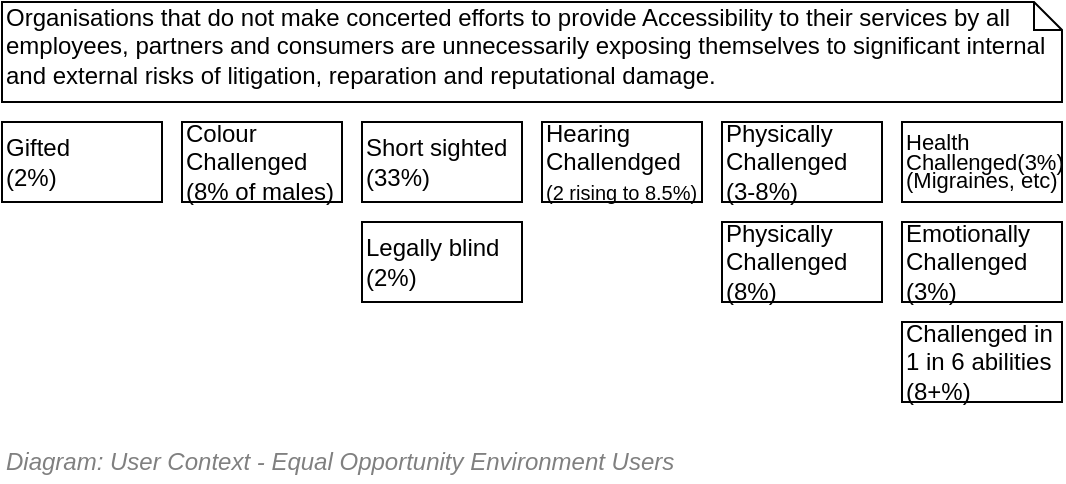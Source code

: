 <mxfile compressed="false" version="20.3.0" type="device">
  <diagram id="kvb9as4zQGwwhHGjdHcz" name="User Context/Disability User Context">
    <mxGraphModel dx="782" dy="549" grid="1" gridSize="10" guides="1" tooltips="1" connect="1" arrows="1" fold="1" page="1" pageScale="1" pageWidth="850" pageHeight="1100" math="0" shadow="0">
      <root>
        <mxCell id="27UipYXswoLUbLAqlHNw-0" />
        <mxCell id="27UipYXswoLUbLAqlHNw-1" value="Diagram" parent="27UipYXswoLUbLAqlHNw-0" />
        <UserObject label="Gifted&lt;br&gt;(2%)" link="https://edition.cnn.com/2008/HEALTH/family/08/27/gifted.kids/index.html" id="27UipYXswoLUbLAqlHNw-2">
          <mxCell style="rounded=0;whiteSpace=wrap;html=1;strokeColor=#000000;fillColor=none;fontFamily=Helvetica;fontSize=12;fontColor=#000000;align=left;" parent="27UipYXswoLUbLAqlHNw-1" vertex="1">
            <mxGeometry x="120" y="220" width="80" height="40" as="geometry" />
          </mxCell>
        </UserObject>
        <mxCell id="27UipYXswoLUbLAqlHNw-4" value="Legally blind&lt;br&gt;(2%)" style="rounded=0;whiteSpace=wrap;html=1;strokeColor=#000000;fillColor=none;fontFamily=Helvetica;fontSize=12;fontColor=#000000;align=left;" parent="27UipYXswoLUbLAqlHNw-1" vertex="1">
          <mxGeometry x="300" y="270" width="80" height="40" as="geometry" />
        </mxCell>
        <UserObject label="Hearing Challendged &lt;font style=&quot;font-size: 10px&quot;&gt;(2 rising to 8.5%)&lt;/font&gt;" link="https://www.nidcd.nih.gov/health/statistics/quick-statistics-hearing" id="27UipYXswoLUbLAqlHNw-5">
          <mxCell style="rounded=0;whiteSpace=wrap;html=1;strokeColor=#000000;fillColor=none;fontFamily=Helvetica;fontSize=12;fontColor=#000000;align=left;" parent="27UipYXswoLUbLAqlHNw-1" vertex="1">
            <mxGeometry x="390" y="220" width="80" height="40" as="geometry" />
          </mxCell>
        </UserObject>
        <UserObject label="Physically Challenged (3-8%)" link="https://www.who.int/disabilities/world_report/2011/report/en/" id="27UipYXswoLUbLAqlHNw-6">
          <mxCell style="rounded=0;whiteSpace=wrap;html=1;strokeColor=#000000;fillColor=none;fontFamily=Helvetica;fontSize=12;fontColor=#000000;align=left;" parent="27UipYXswoLUbLAqlHNw-1" vertex="1">
            <mxGeometry x="480" y="220" width="80" height="40" as="geometry" />
          </mxCell>
        </UserObject>
        <mxCell id="27UipYXswoLUbLAqlHNw-15" value="Colour&lt;br&gt;Challenged&lt;br&gt;(8% of males)" style="rounded=0;whiteSpace=wrap;html=1;strokeColor=#000000;fillColor=none;fontFamily=Helvetica;fontSize=12;fontColor=#000000;align=left;" parent="27UipYXswoLUbLAqlHNw-1" vertex="1">
          <mxGeometry x="210" y="220" width="80" height="40" as="geometry" />
        </mxCell>
        <UserObject label="Physically Challenged&lt;br&gt;(8%)" link="https://www.cdc.gov/nchs/fastats/disability.htm" id="27UipYXswoLUbLAqlHNw-22">
          <mxCell style="rounded=0;whiteSpace=wrap;html=1;strokeColor=#000000;fillColor=none;fontFamily=Helvetica;fontSize=12;fontColor=#000000;align=left;" parent="27UipYXswoLUbLAqlHNw-1" vertex="1">
            <mxGeometry x="480" y="270" width="80" height="40" as="geometry" />
          </mxCell>
        </UserObject>
        <mxCell id="1MC8SJolWBBQI1kP2owI-0" value="Organisations that do not make concerted efforts to provide Accessibility to their services by all employees, partners and consumers are unnecessarily exposing themselves to significant internal and external risks of litigation, reparation and reputational damage." style="shape=note;whiteSpace=wrap;html=1;size=14;verticalAlign=top;align=left;spacingTop=-6;rounded=0;strokeColor=#000000;fillColor=none;fontFamily=Helvetica;fontSize=12;fontColor=#000000;" parent="27UipYXswoLUbLAqlHNw-1" vertex="1">
          <mxGeometry x="120" y="160" width="530" height="50" as="geometry" />
        </mxCell>
        <UserObject label="&lt;p style=&quot;line-height: 90% ; font-size: 11px&quot;&gt;&lt;font style=&quot;font-size: 11px&quot;&gt;Health&lt;br&gt;&lt;/font&gt;&lt;span&gt;Challenged&lt;/span&gt;(3%)&lt;span&gt;&lt;br&gt;(Migraines, etc)&lt;/span&gt;&lt;/p&gt;" link="https://www.who.int/disabilities/world_report/2011/report/en/" id="oB89nRqd097gov6ZlNrv-1">
          <mxCell style="rounded=0;whiteSpace=wrap;html=1;strokeColor=#000000;fillColor=none;fontFamily=Helvetica;fontSize=12;fontColor=#000000;align=left;" parent="27UipYXswoLUbLAqlHNw-1" vertex="1">
            <mxGeometry x="570" y="220" width="80" height="40" as="geometry" />
          </mxCell>
        </UserObject>
        <UserObject label="Emotionally Challenged&lt;br&gt;(3%)" link="https://en.wikipedia.org/wiki/Intellectual_disability" id="oB89nRqd097gov6ZlNrv-2">
          <mxCell style="rounded=0;whiteSpace=wrap;html=1;strokeColor=#000000;fillColor=none;fontFamily=Helvetica;fontSize=12;fontColor=#000000;align=left;" parent="27UipYXswoLUbLAqlHNw-1" vertex="1">
            <mxGeometry x="570" y="270" width="80" height="40" as="geometry" />
          </mxCell>
        </UserObject>
        <UserObject label="Challenged in 1 in 6 abilities&lt;br&gt;(8+%)" link="https://www.cdc.gov/nchs/fastats/disability.htm" id="oB89nRqd097gov6ZlNrv-3">
          <mxCell style="rounded=0;whiteSpace=wrap;html=1;strokeColor=#000000;fillColor=none;fontFamily=Helvetica;fontSize=12;fontColor=#000000;align=left;" parent="27UipYXswoLUbLAqlHNw-1" vertex="1">
            <mxGeometry x="570" y="320" width="80" height="40" as="geometry" />
          </mxCell>
        </UserObject>
        <UserObject label="Short sighted (33%)" link="https://edition.cnn.com/2008/HEALTH/family/08/27/gifted.kids/index.html" id="L4pXcnKYMLliXj6nnOGr-0">
          <mxCell style="rounded=0;whiteSpace=wrap;html=1;strokeColor=#000000;fillColor=none;fontFamily=Helvetica;fontSize=12;fontColor=#000000;align=left;" parent="27UipYXswoLUbLAqlHNw-1" vertex="1">
            <mxGeometry x="300" y="220" width="80" height="40" as="geometry" />
          </mxCell>
        </UserObject>
        <mxCell id="RCU7JjkLIbeMwRz3uz-p-3" value="Title/Diagram" parent="27UipYXswoLUbLAqlHNw-0" />
        <mxCell id="jTkhYlYje8fbVmaOVX4h-0" value="&lt;font style=&quot;font-size: 12px ; font-weight: normal&quot;&gt;&lt;i&gt;Diagram: &lt;/i&gt;&lt;i&gt;User Context - Equal Opportunity Environment Users&lt;/i&gt;&lt;/font&gt;" style="text;strokeColor=none;fillColor=none;html=1;fontSize=10;fontStyle=1;verticalAlign=middle;align=left;shadow=0;glass=0;comic=0;opacity=30;fontColor=#808080;" parent="RCU7JjkLIbeMwRz3uz-p-3" vertex="1">
          <mxGeometry x="120" y="380" width="520" height="20" as="geometry" />
        </mxCell>
        <mxCell id="oB89nRqd097gov6ZlNrv-0" value="Overlay" parent="27UipYXswoLUbLAqlHNw-0" />
      </root>
    </mxGraphModel>
  </diagram>
</mxfile>
